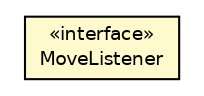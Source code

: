 #!/usr/local/bin/dot
#
# Class diagram 
# Generated by UMLGraph version 5.1 (http://www.umlgraph.org/)
#

digraph G {
	edge [fontname="Helvetica",fontsize=10,labelfontname="Helvetica",labelfontsize=10];
	node [fontname="Helvetica",fontsize=10,shape=plaintext];
	nodesep=0.25;
	ranksep=0.5;
	// es.upm.dit.gsi.gsilejos.lejos.robotics.navigation.MoveListener
	c268 [label=<<table title="es.upm.dit.gsi.gsilejos.lejos.robotics.navigation.MoveListener" border="0" cellborder="1" cellspacing="0" cellpadding="2" port="p" bgcolor="lemonChiffon" href="./MoveListener.html">
		<tr><td><table border="0" cellspacing="0" cellpadding="1">
<tr><td align="center" balign="center"> &#171;interface&#187; </td></tr>
<tr><td align="center" balign="center"> MoveListener </td></tr>
		</table></td></tr>
		</table>>, fontname="Helvetica", fontcolor="black", fontsize=9.0];
}

